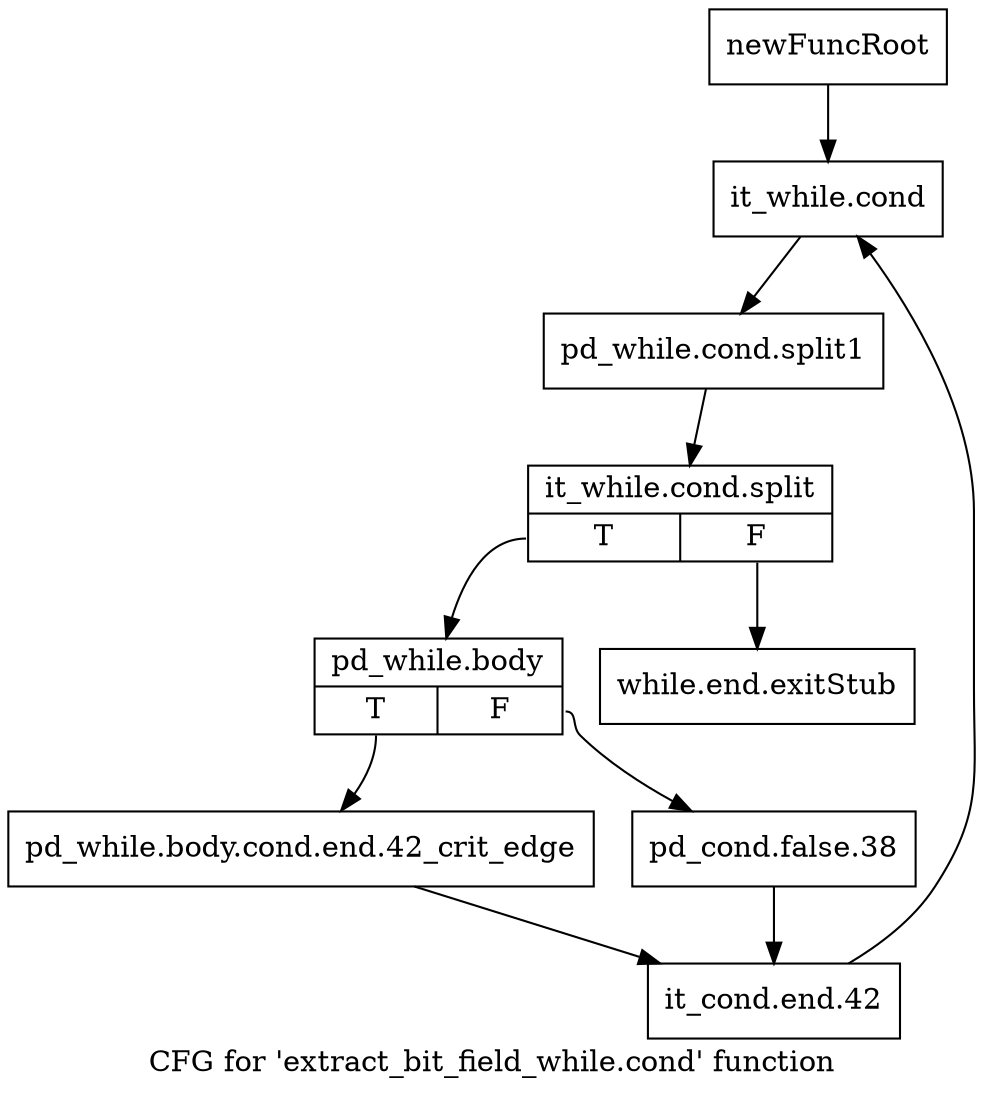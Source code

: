 digraph "CFG for 'extract_bit_field_while.cond' function" {
	label="CFG for 'extract_bit_field_while.cond' function";

	Node0xacb3b40 [shape=record,label="{newFuncRoot}"];
	Node0xacb3b40 -> Node0xad1a3c0;
	Node0xad1a370 [shape=record,label="{while.end.exitStub}"];
	Node0xad1a3c0 [shape=record,label="{it_while.cond}"];
	Node0xad1a3c0 -> Node0xf2c3f40;
	Node0xf2c3f40 [shape=record,label="{pd_while.cond.split1}"];
	Node0xf2c3f40 -> Node0xdc15920;
	Node0xdc15920 [shape=record,label="{it_while.cond.split|{<s0>T|<s1>F}}"];
	Node0xdc15920:s0 -> Node0xad1a410;
	Node0xdc15920:s1 -> Node0xad1a370;
	Node0xad1a410 [shape=record,label="{pd_while.body|{<s0>T|<s1>F}}"];
	Node0xad1a410:s0 -> Node0xad1a4b0;
	Node0xad1a410:s1 -> Node0xad1a460;
	Node0xad1a460 [shape=record,label="{pd_cond.false.38}"];
	Node0xad1a460 -> Node0xad1a500;
	Node0xad1a4b0 [shape=record,label="{pd_while.body.cond.end.42_crit_edge}"];
	Node0xad1a4b0 -> Node0xad1a500;
	Node0xad1a500 [shape=record,label="{it_cond.end.42}"];
	Node0xad1a500 -> Node0xad1a3c0;
}
